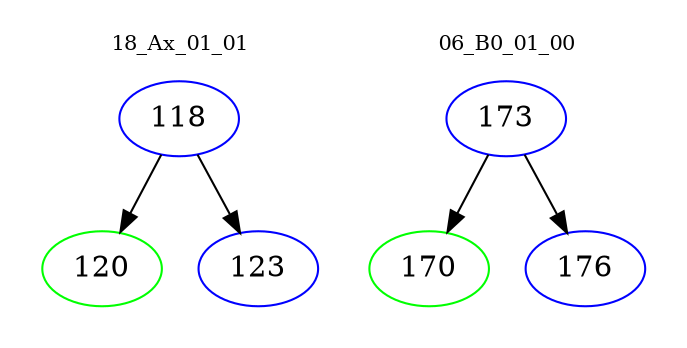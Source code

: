 digraph{
subgraph cluster_0 {
color = white
label = "18_Ax_01_01";
fontsize=10;
T0_118 [label="118", color="blue"]
T0_118 -> T0_120 [color="black"]
T0_120 [label="120", color="green"]
T0_118 -> T0_123 [color="black"]
T0_123 [label="123", color="blue"]
}
subgraph cluster_1 {
color = white
label = "06_B0_01_00";
fontsize=10;
T1_173 [label="173", color="blue"]
T1_173 -> T1_170 [color="black"]
T1_170 [label="170", color="green"]
T1_173 -> T1_176 [color="black"]
T1_176 [label="176", color="blue"]
}
}
